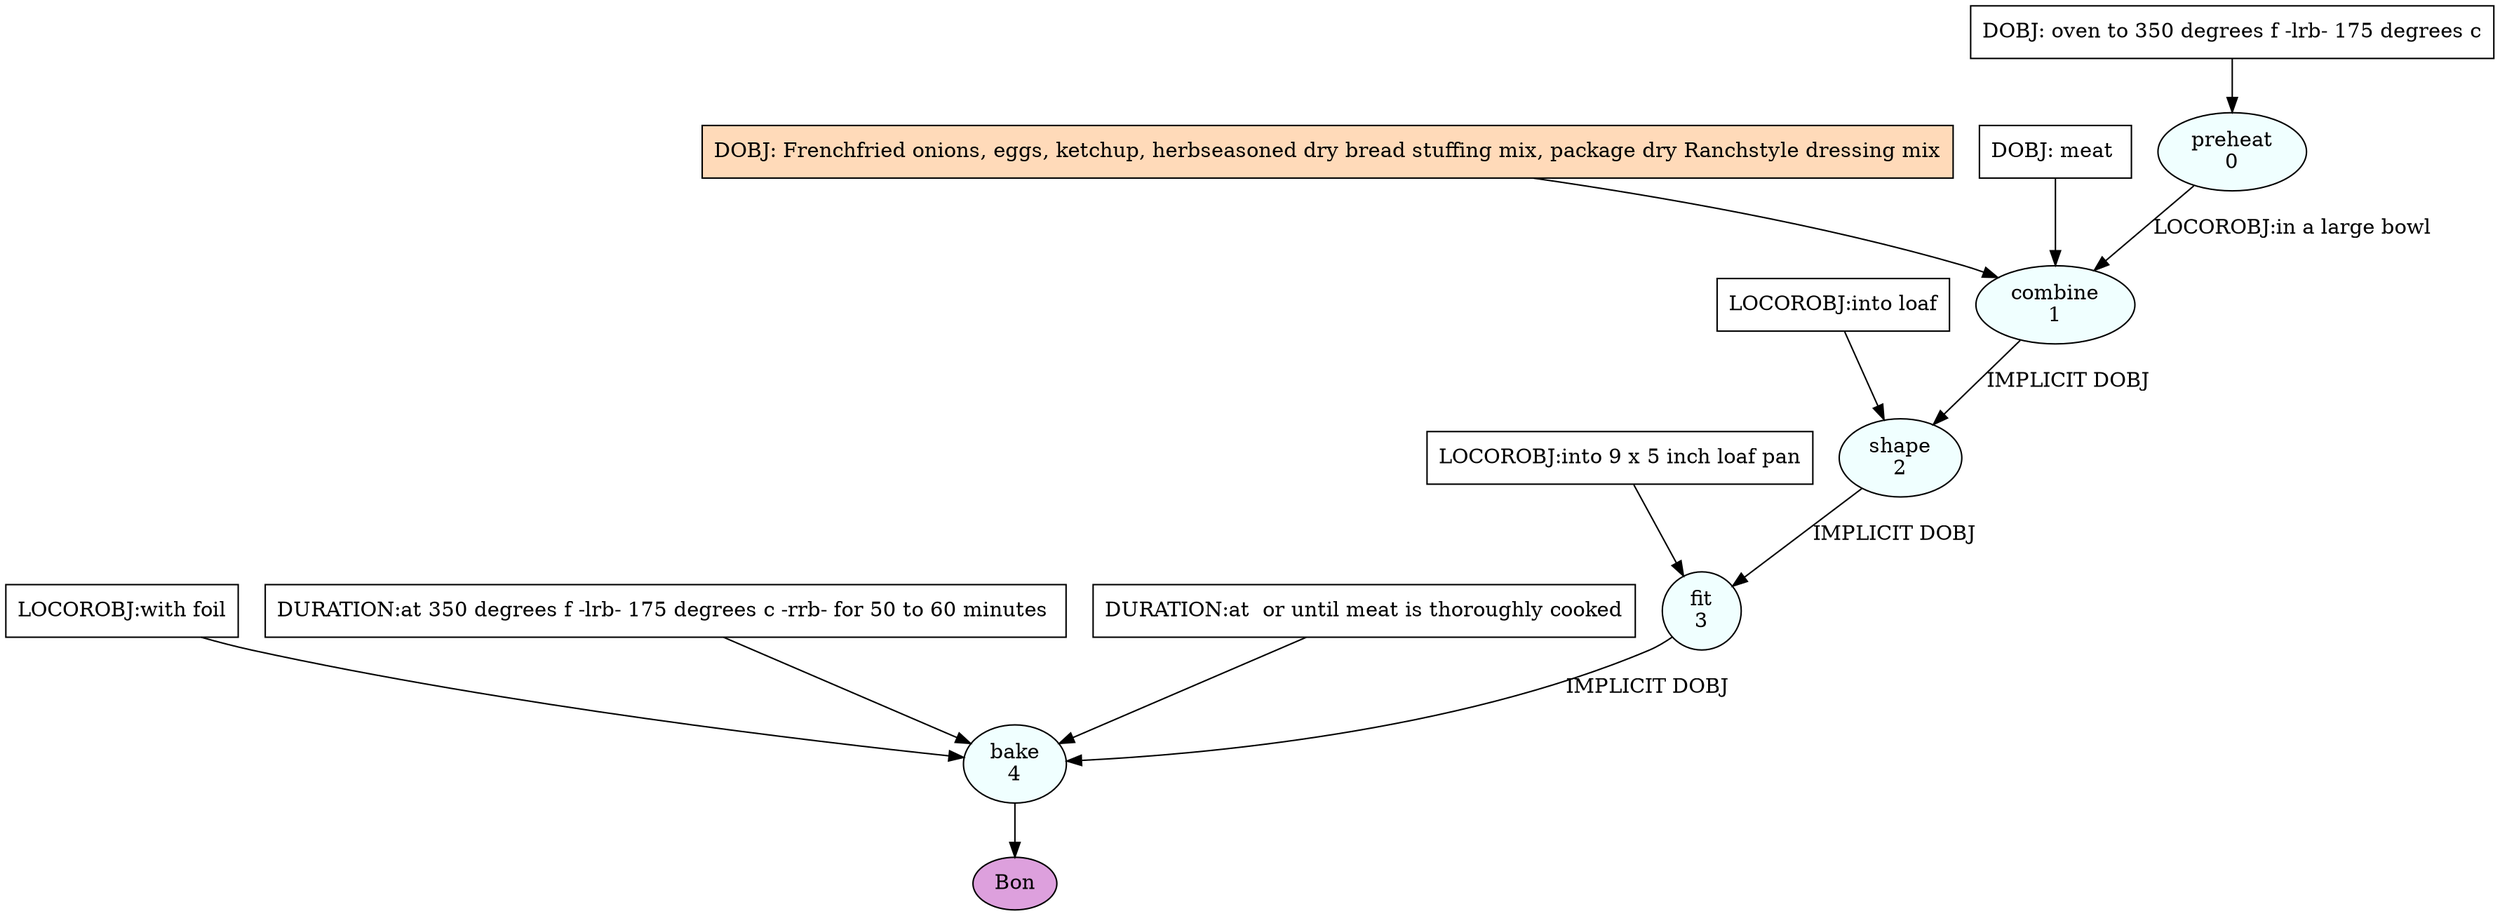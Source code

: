 digraph recipe {
E0[label="preheat
0", shape=oval, style=filled, fillcolor=azure]
E1[label="combine
1", shape=oval, style=filled, fillcolor=azure]
E2[label="shape
2", shape=oval, style=filled, fillcolor=azure]
E3[label="fit
3", shape=oval, style=filled, fillcolor=azure]
E4[label="bake
4", shape=oval, style=filled, fillcolor=azure]
D0[label="DOBJ: oven to 350 degrees f -lrb- 175 degrees c", shape=box, style=filled, fillcolor=white]
D0 -> E0
D1_ing[label="DOBJ: Frenchfried onions, eggs, ketchup, herbseasoned dry bread stuffing mix, package dry Ranchstyle dressing mix", shape=box, style=filled, fillcolor=peachpuff]
D1_ing -> E1
D1_0[label="DOBJ: meat ", shape=box, style=filled, fillcolor=white]
D1_0 -> E1
E0 -> E1 [label="LOCOROBJ:in a large bowl"]
E1 -> E2 [label="IMPLICIT DOBJ"]
P2_0_0[label="LOCOROBJ:into loaf", shape=box, style=filled, fillcolor=white]
P2_0_0 -> E2
E2 -> E3 [label="IMPLICIT DOBJ"]
P3_0_0[label="LOCOROBJ:into 9 x 5 inch loaf pan", shape=box, style=filled, fillcolor=white]
P3_0_0 -> E3
E3 -> E4 [label="IMPLICIT DOBJ"]
P4_0_0[label="LOCOROBJ:with foil", shape=box, style=filled, fillcolor=white]
P4_0_0 -> E4
P4_1_0[label="DURATION:at 350 degrees f -lrb- 175 degrees c -rrb- for 50 to 60 minutes ", shape=box, style=filled, fillcolor=white]
P4_1_0 -> E4
P4_1_1[label="DURATION:at  or until meat is thoroughly cooked", shape=box, style=filled, fillcolor=white]
P4_1_1 -> E4
EOR[label="Bon", shape=oval, style=filled, fillcolor=plum]
E4 -> EOR
}
